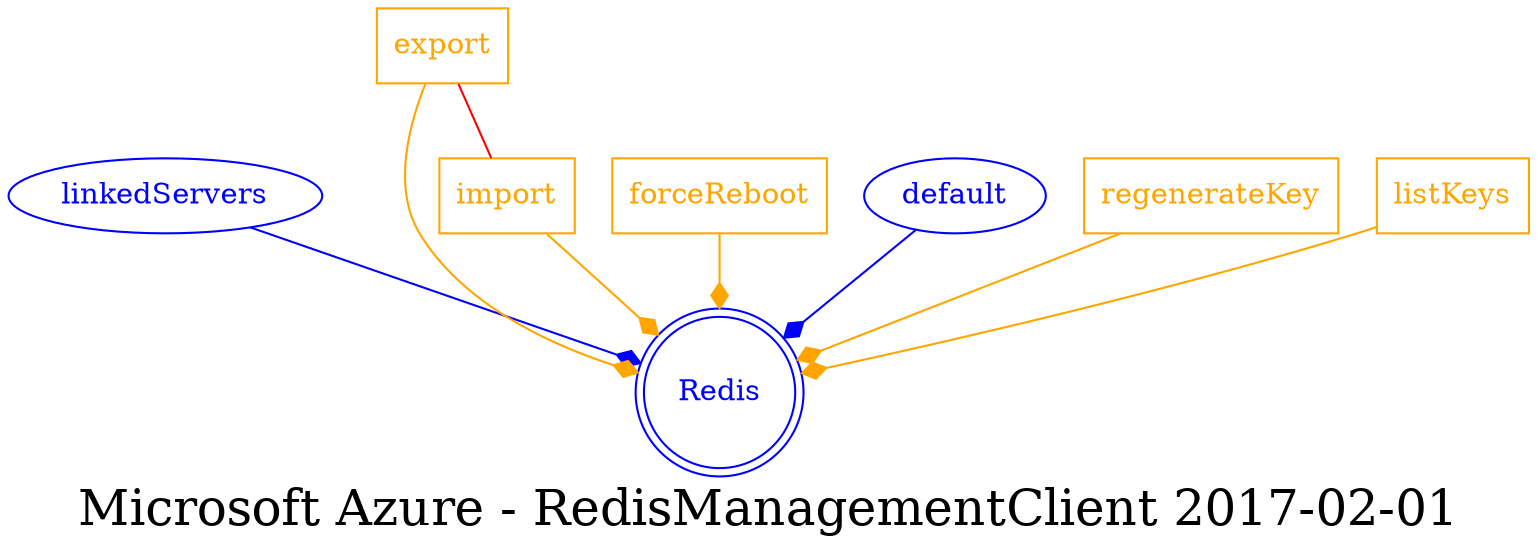 digraph LexiconGraph {
graph[label="Microsoft Azure - RedisManagementClient 2017-02-01", fontsize=24]
splines=true
"Redis" [color=blue, fontcolor=blue, shape=doublecircle]
"linkedServers" -> "Redis" [color=blue, fontcolor=blue, arrowhead=diamond, arrowtail=none]
"linkedServers" [color=blue, fontcolor=blue, shape=ellipse]
"import" [color=orange, fontcolor=orange, shape=box]
"import" -> "Redis" [color=orange, fontcolor=orange, arrowhead=diamond, arrowtail=none]
"export" -> "import" [color=red, fontcolor=red, arrowhead=none, arrowtail=none]
"export" [color=orange, fontcolor=orange, shape=box]
"export" -> "Redis" [color=orange, fontcolor=orange, arrowhead=diamond, arrowtail=none]
"forceReboot" [color=orange, fontcolor=orange, shape=box]
"forceReboot" -> "Redis" [color=orange, fontcolor=orange, arrowhead=diamond, arrowtail=none]
"default" -> "Redis" [color=blue, fontcolor=blue, arrowhead=diamond, arrowtail=none]
"default" [color=blue, fontcolor=blue, shape=ellipse]
"regenerateKey" [color=orange, fontcolor=orange, shape=box]
"regenerateKey" -> "Redis" [color=orange, fontcolor=orange, arrowhead=diamond, arrowtail=none]
"listKeys" [color=orange, fontcolor=orange, shape=box]
"listKeys" -> "Redis" [color=orange, fontcolor=orange, arrowhead=diamond, arrowtail=none]
}
